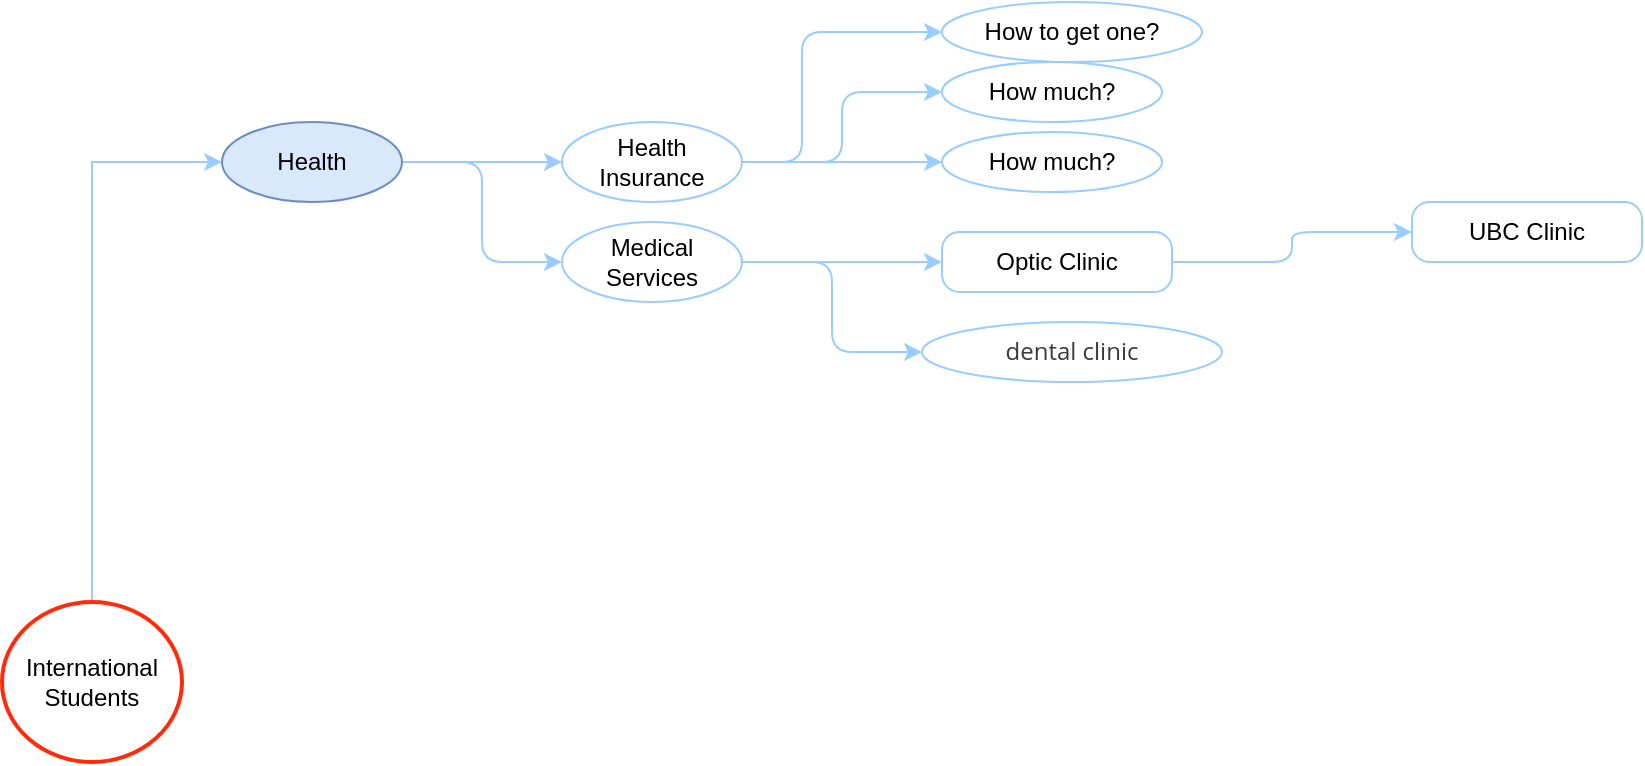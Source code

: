 <mxfile version="13.8.6" type="github">
  <diagram id="m4oOq3qNDZ7g-e-n-4RC" name="Page-1">
    <mxGraphModel dx="653" dy="408" grid="1" gridSize="10" guides="1" tooltips="1" connect="1" arrows="1" fold="1" page="1" pageScale="1" pageWidth="1100" pageHeight="1700" math="0" shadow="0">
      <root>
        <mxCell id="0" />
        <mxCell id="1" parent="0" />
        <mxCell id="rZ3ENeLBDYLeqfZYiXDe-3" value="" style="edgeStyle=orthogonalEdgeStyle;rounded=0;orthogonalLoop=1;jettySize=auto;html=1;strokeColor=#99CCFF;" edge="1" parent="1" source="rZ3ENeLBDYLeqfZYiXDe-1" target="rZ3ENeLBDYLeqfZYiXDe-2">
          <mxGeometry relative="1" as="geometry">
            <Array as="points">
              <mxPoint x="95" y="90" />
            </Array>
          </mxGeometry>
        </mxCell>
        <mxCell id="rZ3ENeLBDYLeqfZYiXDe-1" value="International &lt;br&gt;Students" style="ellipse;whiteSpace=wrap;html=1;strokeWidth=2;strokeColor=#FF2B0A;" vertex="1" parent="1">
          <mxGeometry x="50" y="310" width="90" height="80" as="geometry" />
        </mxCell>
        <mxCell id="rZ3ENeLBDYLeqfZYiXDe-5" value="" style="edgeStyle=orthogonalEdgeStyle;rounded=0;orthogonalLoop=1;jettySize=auto;html=1;strokeColor=#99CCFF;" edge="1" parent="1" source="rZ3ENeLBDYLeqfZYiXDe-2" target="rZ3ENeLBDYLeqfZYiXDe-4">
          <mxGeometry relative="1" as="geometry" />
        </mxCell>
        <mxCell id="rZ3ENeLBDYLeqfZYiXDe-22" style="edgeStyle=orthogonalEdgeStyle;rounded=1;orthogonalLoop=1;jettySize=auto;html=1;entryX=0;entryY=0.5;entryDx=0;entryDy=0;strokeColor=#99CCFF;" edge="1" parent="1" source="rZ3ENeLBDYLeqfZYiXDe-2" target="rZ3ENeLBDYLeqfZYiXDe-20">
          <mxGeometry relative="1" as="geometry" />
        </mxCell>
        <mxCell id="rZ3ENeLBDYLeqfZYiXDe-2" value="Health" style="ellipse;whiteSpace=wrap;html=1;fillColor=#dae8fc;strokeColor=#6c8ebf;" vertex="1" parent="1">
          <mxGeometry x="160" y="70" width="90" height="40" as="geometry" />
        </mxCell>
        <mxCell id="rZ3ENeLBDYLeqfZYiXDe-7" value="" style="edgeStyle=orthogonalEdgeStyle;rounded=1;orthogonalLoop=1;jettySize=auto;html=1;strokeColor=#99CCFF;" edge="1" parent="1" source="rZ3ENeLBDYLeqfZYiXDe-4" target="rZ3ENeLBDYLeqfZYiXDe-6">
          <mxGeometry relative="1" as="geometry">
            <Array as="points">
              <mxPoint x="450" y="90" />
              <mxPoint x="450" y="25" />
            </Array>
          </mxGeometry>
        </mxCell>
        <mxCell id="rZ3ENeLBDYLeqfZYiXDe-19" style="edgeStyle=orthogonalEdgeStyle;rounded=1;orthogonalLoop=1;jettySize=auto;html=1;entryX=0;entryY=0.5;entryDx=0;entryDy=0;strokeColor=#99CCFF;" edge="1" parent="1" source="rZ3ENeLBDYLeqfZYiXDe-4" target="rZ3ENeLBDYLeqfZYiXDe-18">
          <mxGeometry relative="1" as="geometry" />
        </mxCell>
        <mxCell id="rZ3ENeLBDYLeqfZYiXDe-4" value="Health Insurance&lt;br&gt;" style="ellipse;whiteSpace=wrap;html=1;strokeColor=#99CCFF;" vertex="1" parent="1">
          <mxGeometry x="330" y="70" width="90" height="40" as="geometry" />
        </mxCell>
        <mxCell id="rZ3ENeLBDYLeqfZYiXDe-6" value="How to get one?" style="ellipse;whiteSpace=wrap;html=1;strokeColor=#99CCFF;strokeWidth=1;" vertex="1" parent="1">
          <mxGeometry x="520" y="10" width="130" height="30" as="geometry" />
        </mxCell>
        <mxCell id="rZ3ENeLBDYLeqfZYiXDe-12" value="" style="endArrow=classic;html=1;exitX=1;exitY=0.5;exitDx=0;exitDy=0;entryX=0;entryY=0.5;entryDx=0;entryDy=0;edgeStyle=orthogonalEdgeStyle;strokeColor=#99CCFF;" edge="1" parent="1" source="rZ3ENeLBDYLeqfZYiXDe-4" target="rZ3ENeLBDYLeqfZYiXDe-15">
          <mxGeometry width="50" height="50" relative="1" as="geometry">
            <mxPoint x="340" y="180" as="sourcePoint" />
            <mxPoint x="480" y="180" as="targetPoint" />
          </mxGeometry>
        </mxCell>
        <mxCell id="rZ3ENeLBDYLeqfZYiXDe-16" value="" style="edgeStyle=orthogonalEdgeStyle;rounded=0;orthogonalLoop=1;jettySize=auto;html=1;exitX=0;exitY=0.5;exitDx=0;exitDy=0;entryX=0;entryY=0.5;entryDx=0;entryDy=0;strokeColor=#99CCFF;" edge="1" parent="1" source="rZ3ENeLBDYLeqfZYiXDe-15" target="rZ3ENeLBDYLeqfZYiXDe-15">
          <mxGeometry relative="1" as="geometry" />
        </mxCell>
        <mxCell id="rZ3ENeLBDYLeqfZYiXDe-15" value="How much?" style="ellipse;whiteSpace=wrap;html=1;strokeColor=#99CCFF;" vertex="1" parent="1">
          <mxGeometry x="520" y="40" width="110" height="30" as="geometry" />
        </mxCell>
        <mxCell id="rZ3ENeLBDYLeqfZYiXDe-18" value="How much?" style="ellipse;whiteSpace=wrap;html=1;strokeColor=#99CCFF;" vertex="1" parent="1">
          <mxGeometry x="520" y="75" width="110" height="30" as="geometry" />
        </mxCell>
        <mxCell id="rZ3ENeLBDYLeqfZYiXDe-27" style="edgeStyle=orthogonalEdgeStyle;rounded=1;orthogonalLoop=1;jettySize=auto;html=1;entryX=0;entryY=0.5;entryDx=0;entryDy=0;strokeColor=#99CCFF;" edge="1" parent="1" source="rZ3ENeLBDYLeqfZYiXDe-20" target="rZ3ENeLBDYLeqfZYiXDe-25">
          <mxGeometry relative="1" as="geometry" />
        </mxCell>
        <mxCell id="rZ3ENeLBDYLeqfZYiXDe-33" style="edgeStyle=orthogonalEdgeStyle;rounded=1;orthogonalLoop=1;jettySize=auto;html=1;strokeColor=#99CCFF;" edge="1" parent="1" source="rZ3ENeLBDYLeqfZYiXDe-20">
          <mxGeometry relative="1" as="geometry">
            <mxPoint x="520" y="140" as="targetPoint" />
          </mxGeometry>
        </mxCell>
        <mxCell id="rZ3ENeLBDYLeqfZYiXDe-20" value="Medical Services" style="ellipse;whiteSpace=wrap;html=1;strokeColor=#99CCFF;" vertex="1" parent="1">
          <mxGeometry x="330" y="120" width="90" height="40" as="geometry" />
        </mxCell>
        <mxCell id="rZ3ENeLBDYLeqfZYiXDe-29" value="" style="edgeStyle=orthogonalEdgeStyle;rounded=1;orthogonalLoop=1;jettySize=auto;html=1;strokeColor=#99CCFF;exitX=1;exitY=0.5;exitDx=0;exitDy=0;" edge="1" parent="1" source="rZ3ENeLBDYLeqfZYiXDe-34" target="rZ3ENeLBDYLeqfZYiXDe-28">
          <mxGeometry relative="1" as="geometry">
            <mxPoint x="660" y="140" as="sourcePoint" />
          </mxGeometry>
        </mxCell>
        <mxCell id="rZ3ENeLBDYLeqfZYiXDe-25" value="&lt;span style=&quot;color: rgb(58 , 58 , 60) ; font-family: &amp;#34;open sans&amp;#34; ; background-color: rgb(255 , 255 , 255)&quot;&gt;dental clinic&lt;/span&gt;" style="ellipse;whiteSpace=wrap;html=1;strokeColor=#99CCFF;" vertex="1" parent="1">
          <mxGeometry x="510" y="170" width="150" height="30" as="geometry" />
        </mxCell>
        <mxCell id="rZ3ENeLBDYLeqfZYiXDe-28" value="UBC Clinic&lt;br&gt;" style="whiteSpace=wrap;html=1;strokeColor=#99CCFF;rounded=1;arcSize=29;" vertex="1" parent="1">
          <mxGeometry x="755" y="110" width="115" height="30" as="geometry" />
        </mxCell>
        <mxCell id="rZ3ENeLBDYLeqfZYiXDe-34" value="Optic Clinic" style="whiteSpace=wrap;html=1;strokeColor=#99CCFF;rounded=1;arcSize=29;" vertex="1" parent="1">
          <mxGeometry x="520" y="125" width="115" height="30" as="geometry" />
        </mxCell>
      </root>
    </mxGraphModel>
  </diagram>
</mxfile>
